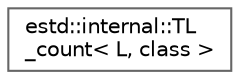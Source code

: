 digraph "Graphical Class Hierarchy"
{
 // LATEX_PDF_SIZE
  bgcolor="transparent";
  edge [fontname=Helvetica,fontsize=10,labelfontname=Helvetica,labelfontsize=10];
  node [fontname=Helvetica,fontsize=10,shape=box,height=0.2,width=0.4];
  rankdir="LR";
  Node0 [id="Node000000",label="estd::internal::TL\l_count\< L, class \>",height=0.2,width=0.4,color="grey40", fillcolor="white", style="filled",URL="$d8/d6d/structestd_1_1internal_1_1TL__count.html",tooltip=" "];
}
